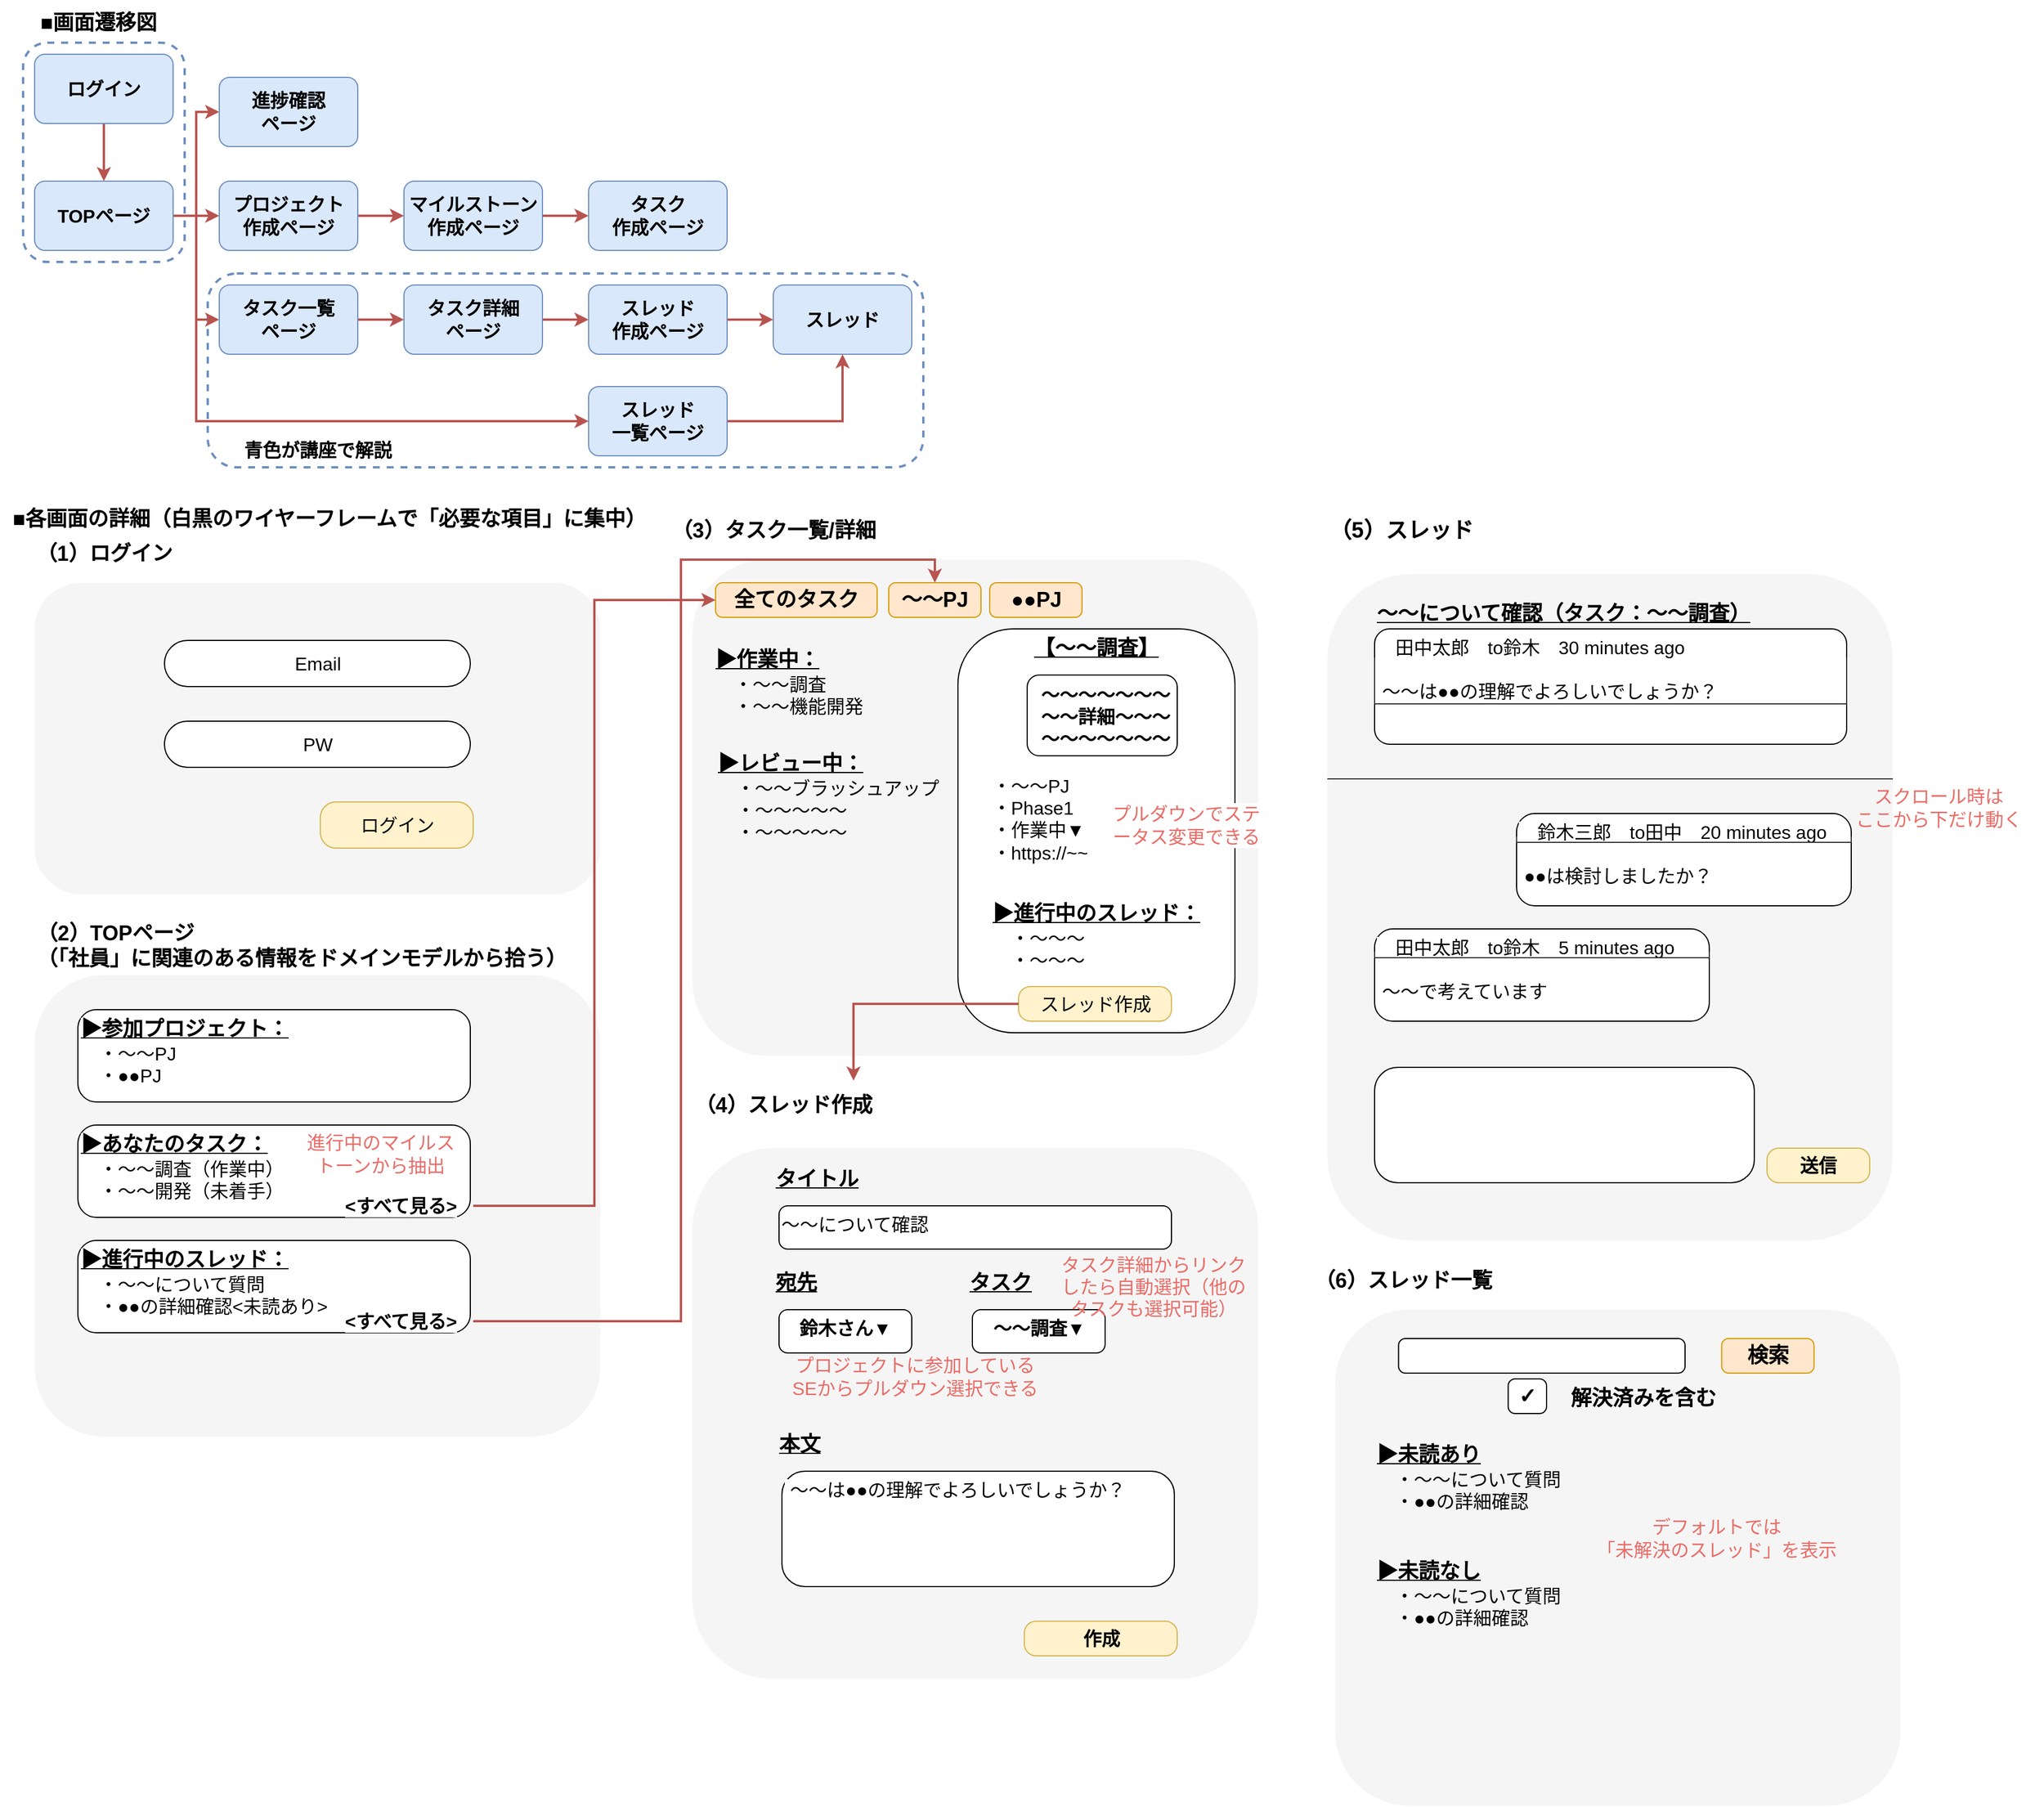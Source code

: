 <mxfile version="24.5.5" type="github">
  <diagram name="機能設計" id="UKTYVIs6H6DA3FBy-PAy">
    <mxGraphModel dx="1481" dy="1948" grid="1" gridSize="10" guides="1" tooltips="1" connect="1" arrows="1" fold="1" page="1" pageScale="1" pageWidth="827" pageHeight="1169" math="0" shadow="0">
      <root>
        <mxCell id="0" />
        <mxCell id="1" parent="0" />
        <mxCell id="V1HrN8ptwt_78iAxf_Dw-27" value="" style="rounded=1;whiteSpace=wrap;html=1;fontFamily=Helvetica;fontSize=11;labelBackgroundColor=default;fillColor=none;dashed=1;strokeWidth=2;strokeColor=#6c8ebf;fontStyle=1" vertex="1" parent="1">
          <mxGeometry x="230" y="162" width="620" height="168" as="geometry" />
        </mxCell>
        <mxCell id="V1HrN8ptwt_78iAxf_Dw-82" value="" style="rounded=1;whiteSpace=wrap;html=1;fontFamily=Helvetica;fontSize=11;fontColor=#333333;labelBackgroundColor=default;fillColor=#f5f5f5;strokeColor=none;" vertex="1" parent="1">
          <mxGeometry x="650" y="920" width="490" height="460" as="geometry" />
        </mxCell>
        <mxCell id="V1HrN8ptwt_78iAxf_Dw-5" style="edgeStyle=orthogonalEdgeStyle;rounded=0;orthogonalLoop=1;jettySize=auto;html=1;entryX=0.5;entryY=0;entryDx=0;entryDy=0;fontColor=#000000;strokeWidth=2;fillColor=#f8cecc;strokeColor=#b85450;fontStyle=1" edge="1" parent="1" source="V1HrN8ptwt_78iAxf_Dw-3" target="V1HrN8ptwt_78iAxf_Dw-4">
          <mxGeometry relative="1" as="geometry" />
        </mxCell>
        <mxCell id="V1HrN8ptwt_78iAxf_Dw-26" value="" style="rounded=1;whiteSpace=wrap;html=1;fontFamily=Helvetica;fontSize=11;labelBackgroundColor=default;fillColor=none;dashed=1;strokeWidth=2;strokeColor=#6c8ebf;fontStyle=1" vertex="1" parent="1">
          <mxGeometry x="70" y="-38" width="140" height="190" as="geometry" />
        </mxCell>
        <mxCell id="V1HrN8ptwt_78iAxf_Dw-29" value="&lt;span style=&quot;font-size: 18px;&quot;&gt;■各画面の詳細（白黒のワイヤーフレームで「必要な項目」に集中）&lt;/span&gt;" style="text;html=1;align=center;verticalAlign=middle;resizable=0;points=[];autosize=1;strokeColor=none;fillColor=none;fontStyle=1;fontSize=18;" vertex="1" parent="1">
          <mxGeometry x="50" y="355" width="570" height="40" as="geometry" />
        </mxCell>
        <mxCell id="V1HrN8ptwt_78iAxf_Dw-3" value="ログイン" style="rounded=1;whiteSpace=wrap;html=1;fillColor=#dae8fc;strokeColor=#6c8ebf;fontSize=16;fontStyle=1" vertex="1" parent="1">
          <mxGeometry x="80" y="-28" width="120" height="60" as="geometry" />
        </mxCell>
        <mxCell id="V1HrN8ptwt_78iAxf_Dw-1" value="&lt;span style=&quot;font-size: 18px;&quot;&gt;■画面遷移図&lt;/span&gt;" style="text;html=1;align=center;verticalAlign=middle;resizable=0;points=[];autosize=1;strokeColor=none;fillColor=none;fontStyle=1;fontSize=18;" vertex="1" parent="1">
          <mxGeometry x="75" y="-75" width="120" height="40" as="geometry" />
        </mxCell>
        <mxCell id="V1HrN8ptwt_78iAxf_Dw-30" value="&lt;span style=&quot;font-size: 18px;&quot;&gt;（1）ログイン&lt;/span&gt;" style="text;html=1;align=center;verticalAlign=middle;resizable=0;points=[];autosize=1;strokeColor=none;fillColor=none;fontStyle=1;fontSize=18;" vertex="1" parent="1">
          <mxGeometry x="70" y="385" width="140" height="40" as="geometry" />
        </mxCell>
        <mxCell id="V1HrN8ptwt_78iAxf_Dw-9" value="" style="edgeStyle=orthogonalEdgeStyle;shape=connector;rounded=0;orthogonalLoop=1;jettySize=auto;html=1;strokeColor=#b85450;strokeWidth=2;align=center;verticalAlign=middle;fontFamily=Helvetica;fontSize=11;fontColor=#000000;labelBackgroundColor=default;endArrow=classic;fillColor=#f8cecc;fontStyle=1" edge="1" parent="1" source="V1HrN8ptwt_78iAxf_Dw-4" target="V1HrN8ptwt_78iAxf_Dw-6">
          <mxGeometry relative="1" as="geometry" />
        </mxCell>
        <mxCell id="V1HrN8ptwt_78iAxf_Dw-31" value="" style="rounded=1;whiteSpace=wrap;html=1;fontFamily=Helvetica;fontSize=11;fontColor=#333333;labelBackgroundColor=default;fillColor=#f5f5f5;strokeColor=none;" vertex="1" parent="1">
          <mxGeometry x="80" y="430" width="490" height="270" as="geometry" />
        </mxCell>
        <mxCell id="V1HrN8ptwt_78iAxf_Dw-19" style="edgeStyle=orthogonalEdgeStyle;shape=connector;rounded=0;orthogonalLoop=1;jettySize=auto;html=1;entryX=0;entryY=0.5;entryDx=0;entryDy=0;strokeColor=#b85450;strokeWidth=2;align=center;verticalAlign=middle;fontFamily=Helvetica;fontSize=11;fontColor=#000000;labelBackgroundColor=default;endArrow=classic;fillColor=#f8cecc;fontStyle=1" edge="1" parent="1" source="V1HrN8ptwt_78iAxf_Dw-4" target="V1HrN8ptwt_78iAxf_Dw-14">
          <mxGeometry relative="1" as="geometry" />
        </mxCell>
        <mxCell id="V1HrN8ptwt_78iAxf_Dw-32" value="Email" style="rounded=1;whiteSpace=wrap;html=1;fontFamily=Helvetica;fontSize=16;labelBackgroundColor=default;arcSize=50;" vertex="1" parent="1">
          <mxGeometry x="192.5" y="480" width="265" height="40" as="geometry" />
        </mxCell>
        <mxCell id="V1HrN8ptwt_78iAxf_Dw-25" style="edgeStyle=orthogonalEdgeStyle;shape=connector;rounded=0;orthogonalLoop=1;jettySize=auto;html=1;entryX=0;entryY=0.5;entryDx=0;entryDy=0;strokeColor=#b85450;strokeWidth=2;align=center;verticalAlign=middle;fontFamily=Helvetica;fontSize=11;fontColor=#000000;labelBackgroundColor=default;endArrow=classic;fillColor=#f8cecc;fontStyle=1" edge="1" parent="1" source="V1HrN8ptwt_78iAxf_Dw-4" target="V1HrN8ptwt_78iAxf_Dw-23">
          <mxGeometry relative="1" as="geometry" />
        </mxCell>
        <mxCell id="V1HrN8ptwt_78iAxf_Dw-33" value="PW" style="rounded=1;whiteSpace=wrap;html=1;fontFamily=Helvetica;fontSize=16;labelBackgroundColor=default;arcSize=50;" vertex="1" parent="1">
          <mxGeometry x="192.5" y="550" width="265" height="40" as="geometry" />
        </mxCell>
        <mxCell id="V1HrN8ptwt_78iAxf_Dw-132" style="edgeStyle=orthogonalEdgeStyle;shape=connector;rounded=0;orthogonalLoop=1;jettySize=auto;html=1;entryX=0;entryY=0.5;entryDx=0;entryDy=0;strokeColor=#b85450;strokeWidth=2;align=center;verticalAlign=middle;fontFamily=Helvetica;fontSize=11;fontColor=#000000;labelBackgroundColor=default;endArrow=classic;fillColor=#f8cecc;" edge="1" parent="1" source="V1HrN8ptwt_78iAxf_Dw-4" target="V1HrN8ptwt_78iAxf_Dw-129">
          <mxGeometry relative="1" as="geometry">
            <Array as="points">
              <mxPoint x="220" y="112" />
              <mxPoint x="220" y="290" />
            </Array>
          </mxGeometry>
        </mxCell>
        <mxCell id="V1HrN8ptwt_78iAxf_Dw-34" value="ログイン" style="rounded=1;whiteSpace=wrap;html=1;fontFamily=Helvetica;fontSize=16;labelBackgroundColor=none;arcSize=34;fillColor=#fff2cc;strokeColor=#d6b656;" vertex="1" parent="1">
          <mxGeometry x="327.5" y="620" width="132.5" height="40" as="geometry" />
        </mxCell>
        <mxCell id="V1HrN8ptwt_78iAxf_Dw-4" value="TOPページ" style="rounded=1;whiteSpace=wrap;html=1;fillColor=#dae8fc;strokeColor=#6c8ebf;fontSize=16;fontStyle=1" vertex="1" parent="1">
          <mxGeometry x="80" y="82" width="120" height="60" as="geometry" />
        </mxCell>
        <mxCell id="V1HrN8ptwt_78iAxf_Dw-10" value="" style="edgeStyle=orthogonalEdgeStyle;shape=connector;rounded=0;orthogonalLoop=1;jettySize=auto;html=1;strokeColor=#b85450;strokeWidth=2;align=center;verticalAlign=middle;fontFamily=Helvetica;fontSize=11;fontColor=#000000;labelBackgroundColor=default;endArrow=classic;fillColor=#f8cecc;fontStyle=1" edge="1" parent="1" source="V1HrN8ptwt_78iAxf_Dw-6" target="V1HrN8ptwt_78iAxf_Dw-7">
          <mxGeometry relative="1" as="geometry" />
        </mxCell>
        <mxCell id="V1HrN8ptwt_78iAxf_Dw-35" value="&lt;span style=&quot;font-size: 18px;&quot;&gt;（2）TOPページ&lt;/span&gt;&lt;div style=&quot;font-size: 18px;&quot;&gt;&lt;span style=&quot;font-size: 18px;&quot;&gt;（「社員」に関連のある情報をドメインモデルから拾う）&lt;/span&gt;&lt;/div&gt;" style="text;html=1;align=left;verticalAlign=middle;resizable=0;points=[];autosize=1;strokeColor=none;fillColor=none;fontStyle=1;fontSize=18;" vertex="1" parent="1">
          <mxGeometry x="80" y="715" width="490" height="60" as="geometry" />
        </mxCell>
        <mxCell id="V1HrN8ptwt_78iAxf_Dw-6" value="プロジェクト&lt;div&gt;作成ページ&lt;/div&gt;" style="rounded=1;whiteSpace=wrap;html=1;fillColor=#dae8fc;strokeColor=#6c8ebf;fontSize=16;fontStyle=1" vertex="1" parent="1">
          <mxGeometry x="240" y="82" width="120" height="60" as="geometry" />
        </mxCell>
        <mxCell id="V1HrN8ptwt_78iAxf_Dw-36" value="&lt;font size=&quot;1&quot;&gt;あああ&lt;/font&gt;" style="rounded=1;whiteSpace=wrap;html=1;fontFamily=Helvetica;fontSize=11;fontColor=#333333;labelBackgroundColor=default;fillColor=#f5f5f5;strokeColor=none;" vertex="1" parent="1">
          <mxGeometry x="80" y="770" width="490" height="400" as="geometry" />
        </mxCell>
        <mxCell id="V1HrN8ptwt_78iAxf_Dw-11" value="" style="edgeStyle=orthogonalEdgeStyle;shape=connector;rounded=0;orthogonalLoop=1;jettySize=auto;html=1;strokeColor=#b85450;strokeWidth=2;align=center;verticalAlign=middle;fontFamily=Helvetica;fontSize=11;fontColor=#000000;labelBackgroundColor=default;endArrow=classic;fillColor=#f8cecc;fontStyle=1" edge="1" parent="1" source="V1HrN8ptwt_78iAxf_Dw-7" target="V1HrN8ptwt_78iAxf_Dw-8">
          <mxGeometry relative="1" as="geometry" />
        </mxCell>
        <mxCell id="V1HrN8ptwt_78iAxf_Dw-37" value="&lt;u&gt;&lt;b&gt;&lt;font style=&quot;font-size: 18px;&quot;&gt;▶参加プロジェクト：&lt;/font&gt;&lt;/b&gt;&lt;/u&gt;&lt;div style=&quot;&quot;&gt;&lt;font style=&quot;font-size: 16px;&quot;&gt;&lt;span style=&quot;font-weight: bold;&quot;&gt;　&lt;/span&gt;・～～PJ&lt;/font&gt;&lt;/div&gt;&lt;div style=&quot;&quot;&gt;&lt;font style=&quot;font-size: 16px;&quot;&gt;　・●●PJ&lt;/font&gt;&lt;/div&gt;" style="rounded=1;whiteSpace=wrap;html=1;fontFamily=Helvetica;fontSize=16;labelBackgroundColor=default;arcSize=20;verticalAlign=top;align=left;" vertex="1" parent="1">
          <mxGeometry x="117.5" y="800" width="340" height="80" as="geometry" />
        </mxCell>
        <mxCell id="V1HrN8ptwt_78iAxf_Dw-7" value="マイルストーン&lt;div&gt;作成ページ&lt;/div&gt;" style="rounded=1;whiteSpace=wrap;html=1;fillColor=#dae8fc;strokeColor=#6c8ebf;fontSize=16;fontStyle=1" vertex="1" parent="1">
          <mxGeometry x="400" y="82" width="120" height="60" as="geometry" />
        </mxCell>
        <mxCell id="V1HrN8ptwt_78iAxf_Dw-40" value="&lt;u&gt;&lt;b&gt;&lt;font style=&quot;font-size: 18px;&quot;&gt;▶あなたのタスク：&lt;/font&gt;&lt;/b&gt;&lt;/u&gt;&lt;div style=&quot;&quot;&gt;&lt;font style=&quot;font-size: 16px;&quot;&gt;&lt;span style=&quot;font-weight: bold;&quot;&gt;　&lt;/span&gt;・～～調査（作業中）&lt;/font&gt;&lt;/div&gt;&lt;div style=&quot;&quot;&gt;&lt;font style=&quot;font-size: 16px;&quot;&gt;　・～～開発（未着手）&lt;/font&gt;&lt;/div&gt;" style="rounded=1;whiteSpace=wrap;html=1;fontFamily=Helvetica;fontSize=16;labelBackgroundColor=default;arcSize=20;verticalAlign=top;align=left;" vertex="1" parent="1">
          <mxGeometry x="117.5" y="900" width="340" height="80" as="geometry" />
        </mxCell>
        <mxCell id="V1HrN8ptwt_78iAxf_Dw-8" value="タスク&lt;div&gt;作成ページ&lt;/div&gt;" style="rounded=1;whiteSpace=wrap;html=1;fillColor=#dae8fc;strokeColor=#6c8ebf;fontSize=16;fontStyle=1" vertex="1" parent="1">
          <mxGeometry x="560" y="82" width="120" height="60" as="geometry" />
        </mxCell>
        <mxCell id="V1HrN8ptwt_78iAxf_Dw-41" value="&lt;font style=&quot;font-size: 16px;&quot;&gt;進行中のマイルストーンから抽出&lt;/font&gt;" style="text;html=1;align=center;verticalAlign=middle;whiteSpace=wrap;rounded=0;fontFamily=Helvetica;fontSize=11;fontColor=#EA6B66;labelBackgroundColor=default;" vertex="1" parent="1">
          <mxGeometry x="310" y="910" width="140" height="30" as="geometry" />
        </mxCell>
        <mxCell id="V1HrN8ptwt_78iAxf_Dw-20" value="" style="edgeStyle=orthogonalEdgeStyle;shape=connector;rounded=0;orthogonalLoop=1;jettySize=auto;html=1;strokeColor=#b85450;strokeWidth=2;align=center;verticalAlign=middle;fontFamily=Helvetica;fontSize=11;fontColor=#000000;labelBackgroundColor=default;endArrow=classic;fillColor=#f8cecc;fontStyle=1" edge="1" parent="1" source="V1HrN8ptwt_78iAxf_Dw-14" target="V1HrN8ptwt_78iAxf_Dw-16">
          <mxGeometry relative="1" as="geometry" />
        </mxCell>
        <mxCell id="V1HrN8ptwt_78iAxf_Dw-42" value="&amp;lt;すべて見る&amp;gt;" style="text;html=1;align=center;verticalAlign=middle;whiteSpace=wrap;rounded=0;fontFamily=Helvetica;fontSize=16;fontColor=#000000;labelBackgroundColor=default;fontStyle=1" vertex="1" parent="1">
          <mxGeometry x="335" y="955" width="125" height="30" as="geometry" />
        </mxCell>
        <mxCell id="V1HrN8ptwt_78iAxf_Dw-14" value="タスク一覧&lt;div&gt;ページ&lt;/div&gt;" style="rounded=1;whiteSpace=wrap;html=1;fillColor=#dae8fc;strokeColor=#6c8ebf;fontSize=16;fontStyle=1" vertex="1" parent="1">
          <mxGeometry x="240" y="172" width="120" height="60" as="geometry" />
        </mxCell>
        <mxCell id="V1HrN8ptwt_78iAxf_Dw-46" value="&lt;u&gt;&lt;b&gt;&lt;font style=&quot;font-size: 18px;&quot;&gt;▶進行中のスレッド：&lt;/font&gt;&lt;/b&gt;&lt;/u&gt;&lt;div style=&quot;&quot;&gt;&lt;font style=&quot;font-size: 16px;&quot;&gt;&lt;span style=&quot;font-weight: bold;&quot;&gt;　&lt;/span&gt;・～～について質問&lt;/font&gt;&lt;/div&gt;&lt;div style=&quot;&quot;&gt;&lt;font style=&quot;font-size: 16px;&quot;&gt;　・●●の詳細確認&amp;lt;未読あり&amp;gt;&lt;/font&gt;&lt;/div&gt;" style="rounded=1;whiteSpace=wrap;html=1;fontFamily=Helvetica;fontSize=16;labelBackgroundColor=default;arcSize=20;verticalAlign=top;align=left;" vertex="1" parent="1">
          <mxGeometry x="117.5" y="1000" width="340" height="80" as="geometry" />
        </mxCell>
        <mxCell id="V1HrN8ptwt_78iAxf_Dw-21" value="" style="edgeStyle=orthogonalEdgeStyle;shape=connector;rounded=0;orthogonalLoop=1;jettySize=auto;html=1;strokeColor=#b85450;strokeWidth=2;align=center;verticalAlign=middle;fontFamily=Helvetica;fontSize=11;fontColor=#000000;labelBackgroundColor=default;endArrow=classic;fillColor=#f8cecc;fontStyle=1" edge="1" parent="1" source="V1HrN8ptwt_78iAxf_Dw-16" target="V1HrN8ptwt_78iAxf_Dw-17">
          <mxGeometry relative="1" as="geometry" />
        </mxCell>
        <mxCell id="V1HrN8ptwt_78iAxf_Dw-48" value="&amp;lt;すべて見る&amp;gt;" style="text;html=1;align=center;verticalAlign=middle;whiteSpace=wrap;rounded=0;fontFamily=Helvetica;fontSize=16;fontColor=#000000;labelBackgroundColor=default;fontStyle=1" vertex="1" parent="1">
          <mxGeometry x="335" y="1055" width="125" height="30" as="geometry" />
        </mxCell>
        <mxCell id="V1HrN8ptwt_78iAxf_Dw-16" value="タスク詳細&lt;div&gt;ページ&lt;/div&gt;" style="rounded=1;whiteSpace=wrap;html=1;fillColor=#dae8fc;strokeColor=#6c8ebf;fontSize=16;fontStyle=1" vertex="1" parent="1">
          <mxGeometry x="400" y="172" width="120" height="60" as="geometry" />
        </mxCell>
        <mxCell id="V1HrN8ptwt_78iAxf_Dw-49" value="&lt;span style=&quot;font-size: 18px;&quot;&gt;（3）タスク一覧/詳細&lt;/span&gt;" style="text;html=1;align=left;verticalAlign=middle;resizable=0;points=[];autosize=1;strokeColor=none;fillColor=none;fontStyle=1;fontSize=18;" vertex="1" parent="1">
          <mxGeometry x="630" y="365" width="200" height="40" as="geometry" />
        </mxCell>
        <mxCell id="V1HrN8ptwt_78iAxf_Dw-22" value="" style="edgeStyle=orthogonalEdgeStyle;shape=connector;rounded=0;orthogonalLoop=1;jettySize=auto;html=1;strokeColor=#b85450;strokeWidth=2;align=center;verticalAlign=middle;fontFamily=Helvetica;fontSize=11;fontColor=#000000;labelBackgroundColor=default;endArrow=classic;fillColor=#f8cecc;fontStyle=1" edge="1" parent="1" source="V1HrN8ptwt_78iAxf_Dw-17" target="V1HrN8ptwt_78iAxf_Dw-18">
          <mxGeometry relative="1" as="geometry" />
        </mxCell>
        <mxCell id="V1HrN8ptwt_78iAxf_Dw-50" value="" style="rounded=1;whiteSpace=wrap;html=1;fontFamily=Helvetica;fontSize=11;fontColor=#333333;labelBackgroundColor=default;fillColor=#f5f5f5;strokeColor=none;" vertex="1" parent="1">
          <mxGeometry x="650" y="410" width="490" height="430" as="geometry" />
        </mxCell>
        <mxCell id="V1HrN8ptwt_78iAxf_Dw-17" value="スレッド&lt;div&gt;作成ページ&lt;/div&gt;" style="rounded=1;whiteSpace=wrap;html=1;fillColor=#dae8fc;strokeColor=#6c8ebf;fontSize=16;fontStyle=1" vertex="1" parent="1">
          <mxGeometry x="560" y="172" width="120" height="60" as="geometry" />
        </mxCell>
        <mxCell id="V1HrN8ptwt_78iAxf_Dw-51" value="&lt;span style=&quot;font-size: 18px;&quot;&gt;&lt;b&gt;&lt;span&gt;全てのタスク&lt;/span&gt;&lt;/b&gt;&lt;/span&gt;" style="rounded=1;whiteSpace=wrap;html=1;fontFamily=Helvetica;fontSize=16;labelBackgroundColor=none;arcSize=20;strokeColor=#d79b00;verticalAlign=middle;align=center;fillColor=#ffe6cc;fontStyle=0" vertex="1" parent="1">
          <mxGeometry x="670" y="430" width="140" height="30" as="geometry" />
        </mxCell>
        <mxCell id="V1HrN8ptwt_78iAxf_Dw-18" value="スレッド" style="rounded=1;whiteSpace=wrap;html=1;fillColor=#dae8fc;strokeColor=#6c8ebf;fontSize=16;fontStyle=1" vertex="1" parent="1">
          <mxGeometry x="720" y="172" width="120" height="60" as="geometry" />
        </mxCell>
        <mxCell id="V1HrN8ptwt_78iAxf_Dw-52" value="&lt;u&gt;&lt;b&gt;&lt;font style=&quot;font-size: 18px;&quot;&gt;▶作業中：&lt;/font&gt;&lt;/b&gt;&lt;/u&gt;&lt;div style=&quot;&quot;&gt;&lt;font style=&quot;font-size: 16px;&quot;&gt;&lt;span style=&quot;font-weight: bold;&quot;&gt;　&lt;/span&gt;・～～調査&lt;/font&gt;&lt;/div&gt;&lt;div style=&quot;&quot;&gt;&lt;font style=&quot;font-size: 16px;&quot;&gt;　・～～機能開発&lt;/font&gt;&lt;/div&gt;" style="rounded=1;whiteSpace=wrap;html=1;fontFamily=Helvetica;fontSize=16;fontColor=#000000;labelBackgroundColor=none;arcSize=20;strokeColor=none;verticalAlign=top;align=left;fillColor=none;" vertex="1" parent="1">
          <mxGeometry x="667.5" y="480" width="172.5" height="80" as="geometry" />
        </mxCell>
        <mxCell id="V1HrN8ptwt_78iAxf_Dw-23" value="進捗確認&lt;div&gt;ページ&lt;/div&gt;" style="rounded=1;whiteSpace=wrap;html=1;fillColor=#dae8fc;strokeColor=#6c8ebf;fontSize=16;fontStyle=1" vertex="1" parent="1">
          <mxGeometry x="240" y="-8" width="120" height="60" as="geometry" />
        </mxCell>
        <mxCell id="V1HrN8ptwt_78iAxf_Dw-57" value="&lt;span style=&quot;font-size: 18px;&quot;&gt;&lt;b&gt;～～PJ&lt;/b&gt;&lt;/span&gt;" style="rounded=1;whiteSpace=wrap;html=1;fontFamily=Helvetica;fontSize=16;labelBackgroundColor=none;arcSize=20;strokeColor=#d79b00;verticalAlign=middle;align=center;fillColor=#ffe6cc;fontStyle=0" vertex="1" parent="1">
          <mxGeometry x="820" y="430" width="80" height="30" as="geometry" />
        </mxCell>
        <mxCell id="V1HrN8ptwt_78iAxf_Dw-28" value="&lt;span style=&quot;font-size: 16px;&quot;&gt;青色が講座で解説&lt;/span&gt;" style="text;html=1;align=center;verticalAlign=middle;resizable=0;points=[];autosize=1;strokeColor=none;fillColor=none;fontStyle=1" vertex="1" parent="1">
          <mxGeometry x="250" y="300" width="150" height="30" as="geometry" />
        </mxCell>
        <mxCell id="V1HrN8ptwt_78iAxf_Dw-58" value="&lt;span style=&quot;font-size: 18px;&quot;&gt;&lt;b&gt;●●PJ&lt;/b&gt;&lt;/span&gt;" style="rounded=1;whiteSpace=wrap;html=1;fontFamily=Helvetica;fontSize=16;labelBackgroundColor=none;arcSize=20;strokeColor=#d79b00;verticalAlign=middle;align=center;fillColor=#ffe6cc;fontStyle=0" vertex="1" parent="1">
          <mxGeometry x="907.5" y="430" width="80" height="30" as="geometry" />
        </mxCell>
        <mxCell id="V1HrN8ptwt_78iAxf_Dw-59" value="&lt;u&gt;&lt;b&gt;&lt;font style=&quot;font-size: 18px;&quot;&gt;▶レビュー中：&lt;/font&gt;&lt;/b&gt;&lt;/u&gt;&lt;div style=&quot;&quot;&gt;&lt;font style=&quot;font-size: 16px;&quot;&gt;&lt;span style=&quot;font-weight: bold;&quot;&gt;　&lt;/span&gt;・～～ブラッシュアップ&lt;/font&gt;&lt;/div&gt;&lt;div style=&quot;&quot;&gt;&lt;font style=&quot;font-size: 16px;&quot;&gt;　・～～～～～&lt;/font&gt;&lt;/div&gt;&lt;div style=&quot;&quot;&gt;　・～～～～～&lt;/div&gt;" style="rounded=1;whiteSpace=wrap;html=1;fontFamily=Helvetica;fontSize=16;fontColor=#000000;labelBackgroundColor=none;arcSize=20;strokeColor=none;verticalAlign=top;align=left;fillColor=none;" vertex="1" parent="1">
          <mxGeometry x="670" y="570" width="210" height="80" as="geometry" />
        </mxCell>
        <mxCell id="V1HrN8ptwt_78iAxf_Dw-60" value="&lt;div style=&quot;&quot;&gt;&lt;b style=&quot;font-size: 18px;&quot;&gt;&lt;u&gt;【～～調査】&lt;/u&gt;&lt;/b&gt;&lt;/div&gt;&lt;div style=&quot;&quot;&gt;&lt;br&gt;&lt;/div&gt;&lt;div style=&quot;&quot;&gt;&lt;font style=&quot;font-size: 16px;&quot;&gt;&lt;span style=&quot;font-weight: bold;&quot;&gt;　～～～～～～～&lt;/span&gt;&lt;/font&gt;&lt;/div&gt;&lt;div style=&quot;&quot;&gt;&lt;b&gt;　～～詳細～～～&lt;/b&gt;&lt;/div&gt;&lt;div style=&quot;&quot;&gt;&lt;b&gt;　～～～～～～～&lt;/b&gt;&lt;/div&gt;" style="rounded=1;whiteSpace=wrap;html=1;fontFamily=Helvetica;fontSize=16;labelBackgroundColor=default;arcSize=20;verticalAlign=top;align=center;" vertex="1" parent="1">
          <mxGeometry x="880" y="470" width="240" height="350" as="geometry" />
        </mxCell>
        <mxCell id="V1HrN8ptwt_78iAxf_Dw-61" value="" style="rounded=1;whiteSpace=wrap;html=1;fontFamily=Helvetica;fontSize=11;fontColor=#000000;labelBackgroundColor=default;fillColor=none;" vertex="1" parent="1">
          <mxGeometry x="940" y="510" width="130" height="70" as="geometry" />
        </mxCell>
        <mxCell id="V1HrN8ptwt_78iAxf_Dw-63" value="&lt;div style=&quot;&quot;&gt;&lt;font style=&quot;font-size: 16px;&quot;&gt;・～～PJ&lt;/font&gt;&lt;/div&gt;&lt;div style=&quot;&quot;&gt;・Phase1&lt;/div&gt;&lt;div style=&quot;&quot;&gt;・作業中▼&lt;/div&gt;&lt;div style=&quot;&quot;&gt;・https://~~&lt;/div&gt;" style="rounded=1;whiteSpace=wrap;html=1;fontFamily=Helvetica;fontSize=16;fontColor=#000000;labelBackgroundColor=none;arcSize=20;strokeColor=none;verticalAlign=top;align=left;fillColor=none;" vertex="1" parent="1">
          <mxGeometry x="907.5" y="590" width="172.5" height="80" as="geometry" />
        </mxCell>
        <mxCell id="V1HrN8ptwt_78iAxf_Dw-64" value="&lt;u&gt;&lt;b&gt;&lt;font style=&quot;font-size: 18px;&quot;&gt;▶進行中のスレッド&lt;/font&gt;&lt;/b&gt;&lt;/u&gt;&lt;u style=&quot;background-color: initial;&quot;&gt;&lt;b&gt;&lt;font style=&quot;font-size: 18px;&quot;&gt;：&lt;/font&gt;&lt;/b&gt;&lt;/u&gt;&lt;div&gt;&lt;div style=&quot;&quot;&gt;&lt;font style=&quot;font-size: 16px;&quot;&gt;&lt;span style=&quot;font-weight: bold;&quot;&gt;　&lt;/span&gt;・～～～&lt;/font&gt;&lt;/div&gt;&lt;div style=&quot;&quot;&gt;&lt;font style=&quot;font-size: 16px;&quot;&gt;　・～～～&lt;/font&gt;&lt;/div&gt;&lt;/div&gt;" style="rounded=1;whiteSpace=wrap;html=1;fontFamily=Helvetica;fontSize=16;fontColor=#000000;labelBackgroundColor=none;arcSize=20;strokeColor=none;verticalAlign=top;align=left;fillColor=none;" vertex="1" parent="1">
          <mxGeometry x="907.5" y="700" width="182.5" height="80" as="geometry" />
        </mxCell>
        <mxCell id="V1HrN8ptwt_78iAxf_Dw-66" style="edgeStyle=orthogonalEdgeStyle;shape=connector;rounded=0;orthogonalLoop=1;jettySize=auto;html=1;entryX=0;entryY=0.5;entryDx=0;entryDy=0;strokeColor=#b85450;strokeWidth=2;align=center;verticalAlign=middle;fontFamily=Helvetica;fontSize=11;fontColor=#000000;labelBackgroundColor=default;endArrow=classic;fillColor=#f8cecc;" edge="1" parent="1" source="V1HrN8ptwt_78iAxf_Dw-42" target="V1HrN8ptwt_78iAxf_Dw-51">
          <mxGeometry relative="1" as="geometry" />
        </mxCell>
        <mxCell id="V1HrN8ptwt_78iAxf_Dw-67" style="edgeStyle=orthogonalEdgeStyle;shape=connector;rounded=0;orthogonalLoop=1;jettySize=auto;html=1;entryX=0.5;entryY=0;entryDx=0;entryDy=0;strokeColor=#b85450;strokeWidth=2;align=center;verticalAlign=middle;fontFamily=Helvetica;fontSize=11;fontColor=#000000;labelBackgroundColor=default;endArrow=classic;fillColor=#f8cecc;" edge="1" parent="1" source="V1HrN8ptwt_78iAxf_Dw-48" target="V1HrN8ptwt_78iAxf_Dw-57">
          <mxGeometry relative="1" as="geometry" />
        </mxCell>
        <mxCell id="V1HrN8ptwt_78iAxf_Dw-75" value="&lt;span style=&quot;font-size: 18px;&quot;&gt;（4）スレッド作成&lt;br style=&quot;font-size: 18px;&quot;&gt;&lt;/span&gt;" style="text;html=1;align=left;verticalAlign=middle;resizable=0;points=[];autosize=1;strokeColor=none;fillColor=none;fontStyle=1;fontSize=18;" vertex="1" parent="1">
          <mxGeometry x="650" y="862.5" width="180" height="40" as="geometry" />
        </mxCell>
        <mxCell id="V1HrN8ptwt_78iAxf_Dw-76" value="～～について確認" style="rounded=1;whiteSpace=wrap;html=1;fontFamily=Helvetica;fontSize=16;labelBackgroundColor=default;arcSize=20;verticalAlign=top;align=left;" vertex="1" parent="1">
          <mxGeometry x="725" y="970" width="340" height="37.5" as="geometry" />
        </mxCell>
        <mxCell id="V1HrN8ptwt_78iAxf_Dw-83" value="&lt;span style=&quot;font-size: 18px;&quot;&gt;&lt;b&gt;&lt;u&gt;タイトル&lt;/u&gt;&lt;/b&gt;&lt;/span&gt;" style="rounded=1;whiteSpace=wrap;html=1;fontFamily=Helvetica;fontSize=16;fontColor=#000000;labelBackgroundColor=none;arcSize=20;strokeColor=none;verticalAlign=top;align=left;fillColor=none;" vertex="1" parent="1">
          <mxGeometry x="720" y="930" width="100" height="40" as="geometry" />
        </mxCell>
        <mxCell id="V1HrN8ptwt_78iAxf_Dw-84" value="&amp;nbsp;～～は●●の理解でよろしいでしょうか？" style="rounded=1;whiteSpace=wrap;html=1;fontFamily=Helvetica;fontSize=16;labelBackgroundColor=default;arcSize=20;verticalAlign=top;align=left;" vertex="1" parent="1">
          <mxGeometry x="727.5" y="1200" width="340" height="100" as="geometry" />
        </mxCell>
        <mxCell id="V1HrN8ptwt_78iAxf_Dw-85" value="&lt;span style=&quot;font-size: 18px;&quot;&gt;&lt;b&gt;&lt;u&gt;本文&lt;/u&gt;&lt;/b&gt;&lt;/span&gt;" style="rounded=1;whiteSpace=wrap;html=1;fontFamily=Helvetica;fontSize=16;fontColor=#000000;labelBackgroundColor=none;arcSize=20;strokeColor=none;verticalAlign=top;align=left;fillColor=none;" vertex="1" parent="1">
          <mxGeometry x="722.5" y="1160" width="100" height="40" as="geometry" />
        </mxCell>
        <mxCell id="V1HrN8ptwt_78iAxf_Dw-87" value="鈴木さん▼" style="rounded=1;whiteSpace=wrap;html=1;fontFamily=Helvetica;fontSize=16;labelBackgroundColor=default;arcSize=20;verticalAlign=top;align=center;fontStyle=1" vertex="1" parent="1">
          <mxGeometry x="725" y="1060" width="115" height="37.5" as="geometry" />
        </mxCell>
        <mxCell id="V1HrN8ptwt_78iAxf_Dw-88" value="&lt;span style=&quot;font-size: 18px;&quot;&gt;&lt;b&gt;&lt;u&gt;宛先&lt;/u&gt;&lt;/b&gt;&lt;/span&gt;" style="rounded=1;whiteSpace=wrap;html=1;fontFamily=Helvetica;fontSize=16;fontColor=#000000;labelBackgroundColor=none;arcSize=20;strokeColor=none;verticalAlign=top;align=left;fillColor=none;" vertex="1" parent="1">
          <mxGeometry x="720" y="1020" width="80" height="40" as="geometry" />
        </mxCell>
        <mxCell id="V1HrN8ptwt_78iAxf_Dw-89" value="～～調査▼" style="rounded=1;whiteSpace=wrap;html=1;fontFamily=Helvetica;fontSize=16;labelBackgroundColor=default;arcSize=20;verticalAlign=top;align=center;fontStyle=1" vertex="1" parent="1">
          <mxGeometry x="892.5" y="1060" width="115" height="37.5" as="geometry" />
        </mxCell>
        <mxCell id="V1HrN8ptwt_78iAxf_Dw-90" value="&lt;span style=&quot;font-size: 18px;&quot;&gt;&lt;b&gt;&lt;u&gt;タスク&lt;/u&gt;&lt;/b&gt;&lt;/span&gt;" style="rounded=1;whiteSpace=wrap;html=1;fontFamily=Helvetica;fontSize=16;fontColor=#000000;labelBackgroundColor=none;arcSize=20;strokeColor=none;verticalAlign=top;align=left;fillColor=none;" vertex="1" parent="1">
          <mxGeometry x="887.5" y="1020" width="80" height="40" as="geometry" />
        </mxCell>
        <mxCell id="V1HrN8ptwt_78iAxf_Dw-91" value="&lt;font style=&quot;font-size: 16px;&quot;&gt;タスク詳細からリンクしたら自動選択（他のタスクも選択可能）&lt;/font&gt;" style="text;html=1;align=center;verticalAlign=middle;whiteSpace=wrap;rounded=0;fontFamily=Helvetica;fontSize=11;fontColor=#EA6B66;labelBackgroundColor=none;" vertex="1" parent="1">
          <mxGeometry x="967.5" y="1025" width="162.5" height="30" as="geometry" />
        </mxCell>
        <mxCell id="V1HrN8ptwt_78iAxf_Dw-92" value="&lt;font style=&quot;font-size: 16px;&quot;&gt;プロジェクトに参加しているSEからプルダウン選択できる&lt;/font&gt;" style="text;html=1;align=center;verticalAlign=middle;whiteSpace=wrap;rounded=0;fontFamily=Helvetica;fontSize=11;fontColor=#EA6B66;labelBackgroundColor=none;" vertex="1" parent="1">
          <mxGeometry x="727.5" y="1097.5" width="230" height="40" as="geometry" />
        </mxCell>
        <mxCell id="V1HrN8ptwt_78iAxf_Dw-93" value="スレッド作成" style="rounded=1;whiteSpace=wrap;html=1;fontFamily=Helvetica;fontSize=16;labelBackgroundColor=none;arcSize=34;fillColor=#fff2cc;strokeColor=#d6b656;" vertex="1" parent="1">
          <mxGeometry x="932.5" y="780" width="132.5" height="30" as="geometry" />
        </mxCell>
        <mxCell id="V1HrN8ptwt_78iAxf_Dw-94" value="作成" style="rounded=1;whiteSpace=wrap;html=1;fontFamily=Helvetica;fontSize=16;labelBackgroundColor=none;arcSize=34;fillColor=#fff2cc;strokeColor=#d6b656;fontStyle=1" vertex="1" parent="1">
          <mxGeometry x="937.5" y="1330" width="132.5" height="30" as="geometry" />
        </mxCell>
        <mxCell id="V1HrN8ptwt_78iAxf_Dw-95" value="" style="rounded=1;whiteSpace=wrap;html=1;fontFamily=Helvetica;fontSize=11;fontColor=#333333;labelBackgroundColor=default;fillColor=#f5f5f5;strokeColor=none;" vertex="1" parent="1">
          <mxGeometry x="1200" y="422.5" width="490" height="577.5" as="geometry" />
        </mxCell>
        <mxCell id="V1HrN8ptwt_78iAxf_Dw-96" value="&lt;span style=&quot;font-size: 19px;&quot;&gt;（5）スレッド&lt;br style=&quot;font-size: 19px;&quot;&gt;&lt;/span&gt;" style="text;html=1;align=left;verticalAlign=middle;resizable=0;points=[];autosize=1;strokeColor=none;fillColor=none;fontStyle=1;fontSize=19;" vertex="1" parent="1">
          <mxGeometry x="1200" y="365" width="150" height="40" as="geometry" />
        </mxCell>
        <mxCell id="V1HrN8ptwt_78iAxf_Dw-97" value="　田中太郎　to鈴木　30 minutes ago&lt;div&gt;&lt;br&gt;&lt;/div&gt;&lt;div&gt;&amp;nbsp;～～は●●の理解でよろしいでしょうか？&lt;br&gt;&lt;/div&gt;" style="rounded=1;whiteSpace=wrap;html=1;fontFamily=Helvetica;fontSize=16;labelBackgroundColor=default;arcSize=13;verticalAlign=top;align=left;" vertex="1" parent="1">
          <mxGeometry x="1241" y="470" width="409" height="100" as="geometry" />
        </mxCell>
        <mxCell id="V1HrN8ptwt_78iAxf_Dw-98" value="&lt;span style=&quot;font-size: 18px;&quot;&gt;&lt;b&gt;&lt;u&gt;～～について確認（タスク：～～調査）&lt;/u&gt;&lt;/b&gt;&lt;/span&gt;" style="rounded=1;whiteSpace=wrap;html=1;fontFamily=Helvetica;fontSize=16;fontColor=#000000;labelBackgroundColor=none;arcSize=20;strokeColor=none;verticalAlign=top;align=left;fillColor=none;" vertex="1" parent="1">
          <mxGeometry x="1241" y="440" width="360" height="40" as="geometry" />
        </mxCell>
        <mxCell id="V1HrN8ptwt_78iAxf_Dw-107" value="送信" style="rounded=1;whiteSpace=wrap;html=1;fontFamily=Helvetica;fontSize=16;labelBackgroundColor=none;arcSize=34;fillColor=#fff2cc;strokeColor=#d6b656;fontStyle=1" vertex="1" parent="1">
          <mxGeometry x="1581" y="920" width="89" height="30" as="geometry" />
        </mxCell>
        <mxCell id="V1HrN8ptwt_78iAxf_Dw-108" style="edgeStyle=orthogonalEdgeStyle;shape=connector;rounded=0;orthogonalLoop=1;jettySize=auto;html=1;entryX=0.775;entryY=-0.026;entryDx=0;entryDy=0;entryPerimeter=0;strokeColor=#b85450;strokeWidth=2;align=center;verticalAlign=middle;fontFamily=Helvetica;fontSize=11;fontColor=#000000;labelBackgroundColor=default;endArrow=classic;fillColor=#f8cecc;" edge="1" parent="1" source="V1HrN8ptwt_78iAxf_Dw-93" target="V1HrN8ptwt_78iAxf_Dw-75">
          <mxGeometry relative="1" as="geometry" />
        </mxCell>
        <mxCell id="V1HrN8ptwt_78iAxf_Dw-121" style="edgeStyle=orthogonalEdgeStyle;shape=connector;rounded=0;orthogonalLoop=1;jettySize=auto;html=1;exitX=0;exitY=0.25;exitDx=0;exitDy=0;entryX=1;entryY=0.25;entryDx=0;entryDy=0;strokeColor=#333333;strokeWidth=1;align=center;verticalAlign=middle;fontFamily=Helvetica;fontSize=11;fontColor=#000000;labelBackgroundColor=default;endArrow=none;fillColor=#f8cecc;endFill=0;" edge="1" parent="1" source="V1HrN8ptwt_78iAxf_Dw-97" target="V1HrN8ptwt_78iAxf_Dw-97">
          <mxGeometry relative="1" as="geometry">
            <Array as="points">
              <mxPoint x="1410" y="535" />
              <mxPoint x="1410" y="535" />
            </Array>
          </mxGeometry>
        </mxCell>
        <mxCell id="V1HrN8ptwt_78iAxf_Dw-123" value="　鈴木三郎　to田中　20 minutes ago&lt;div&gt;&lt;br&gt;&lt;/div&gt;&lt;div&gt;&amp;nbsp;●●は検討しましたか？&lt;br&gt;&lt;/div&gt;" style="rounded=1;whiteSpace=wrap;html=1;fontFamily=Helvetica;fontSize=16;labelBackgroundColor=default;arcSize=20;verticalAlign=top;align=left;" vertex="1" parent="1">
          <mxGeometry x="1364" y="630" width="290" height="80" as="geometry" />
        </mxCell>
        <mxCell id="V1HrN8ptwt_78iAxf_Dw-124" style="edgeStyle=orthogonalEdgeStyle;shape=connector;rounded=0;orthogonalLoop=1;jettySize=auto;html=1;exitX=0;exitY=0.25;exitDx=0;exitDy=0;entryX=1;entryY=0.25;entryDx=0;entryDy=0;strokeColor=#333333;strokeWidth=1;align=center;verticalAlign=middle;fontFamily=Helvetica;fontSize=11;fontColor=#000000;labelBackgroundColor=default;endArrow=none;fillColor=#f8cecc;endFill=0;" edge="1" parent="1" source="V1HrN8ptwt_78iAxf_Dw-123" target="V1HrN8ptwt_78iAxf_Dw-123">
          <mxGeometry relative="1" as="geometry">
            <Array as="points">
              <mxPoint x="1533" y="655" />
              <mxPoint x="1533" y="655" />
            </Array>
          </mxGeometry>
        </mxCell>
        <mxCell id="V1HrN8ptwt_78iAxf_Dw-125" value="　田中太郎　to鈴木　5 minutes ago&lt;div&gt;&lt;br&gt;&lt;/div&gt;&lt;div&gt;&amp;nbsp;～～で考えています&lt;br&gt;&lt;/div&gt;" style="rounded=1;whiteSpace=wrap;html=1;fontFamily=Helvetica;fontSize=16;labelBackgroundColor=default;arcSize=20;verticalAlign=top;align=left;" vertex="1" parent="1">
          <mxGeometry x="1241" y="730" width="290" height="80" as="geometry" />
        </mxCell>
        <mxCell id="V1HrN8ptwt_78iAxf_Dw-126" style="edgeStyle=orthogonalEdgeStyle;shape=connector;rounded=0;orthogonalLoop=1;jettySize=auto;html=1;exitX=0;exitY=0.25;exitDx=0;exitDy=0;entryX=1;entryY=0.25;entryDx=0;entryDy=0;strokeColor=#333333;strokeWidth=1;align=center;verticalAlign=middle;fontFamily=Helvetica;fontSize=11;fontColor=#000000;labelBackgroundColor=default;endArrow=none;fillColor=#f8cecc;endFill=0;" edge="1" parent="1" source="V1HrN8ptwt_78iAxf_Dw-125" target="V1HrN8ptwt_78iAxf_Dw-125">
          <mxGeometry relative="1" as="geometry">
            <Array as="points">
              <mxPoint x="1410" y="755" />
              <mxPoint x="1410" y="755" />
            </Array>
          </mxGeometry>
        </mxCell>
        <mxCell id="V1HrN8ptwt_78iAxf_Dw-127" value="" style="rounded=1;whiteSpace=wrap;html=1;fontFamily=Helvetica;fontSize=16;labelBackgroundColor=default;arcSize=20;verticalAlign=top;align=left;" vertex="1" parent="1">
          <mxGeometry x="1241" y="850" width="329" height="100" as="geometry" />
        </mxCell>
        <mxCell id="V1HrN8ptwt_78iAxf_Dw-133" style="edgeStyle=orthogonalEdgeStyle;shape=connector;rounded=0;orthogonalLoop=1;jettySize=auto;html=1;entryX=0.5;entryY=1;entryDx=0;entryDy=0;strokeColor=#b85450;strokeWidth=2;align=center;verticalAlign=middle;fontFamily=Helvetica;fontSize=11;fontColor=#000000;labelBackgroundColor=default;endArrow=classic;fillColor=#f8cecc;" edge="1" parent="1" source="V1HrN8ptwt_78iAxf_Dw-129" target="V1HrN8ptwt_78iAxf_Dw-18">
          <mxGeometry relative="1" as="geometry" />
        </mxCell>
        <mxCell id="V1HrN8ptwt_78iAxf_Dw-129" value="スレッド&lt;div&gt;一覧ページ&lt;/div&gt;" style="rounded=1;whiteSpace=wrap;html=1;fillColor=#dae8fc;strokeColor=#6c8ebf;fontSize=16;fontStyle=1" vertex="1" parent="1">
          <mxGeometry x="560" y="260" width="120" height="60" as="geometry" />
        </mxCell>
        <mxCell id="V1HrN8ptwt_78iAxf_Dw-134" value="&lt;font style=&quot;font-size: 16px;&quot;&gt;プルダウンでステータス変更できる&lt;/font&gt;" style="text;html=1;align=center;verticalAlign=middle;whiteSpace=wrap;rounded=0;fontFamily=Helvetica;fontSize=11;fontColor=#EA6B66;labelBackgroundColor=default;" vertex="1" parent="1">
          <mxGeometry x="1007.5" y="625" width="140" height="30" as="geometry" />
        </mxCell>
        <mxCell id="V1HrN8ptwt_78iAxf_Dw-135" style="edgeStyle=orthogonalEdgeStyle;shape=connector;rounded=0;orthogonalLoop=1;jettySize=auto;html=1;strokeColor=#333333;strokeWidth=1;align=center;verticalAlign=middle;fontFamily=Helvetica;fontSize=11;fontColor=#000000;labelBackgroundColor=default;endArrow=none;fillColor=#f8cecc;endFill=0;" edge="1" parent="1">
          <mxGeometry relative="1" as="geometry">
            <mxPoint x="1200" y="600" as="sourcePoint" />
            <mxPoint x="1690" y="600" as="targetPoint" />
            <Array as="points">
              <mxPoint x="1690" y="600" />
            </Array>
          </mxGeometry>
        </mxCell>
        <mxCell id="V1HrN8ptwt_78iAxf_Dw-136" value="&lt;font style=&quot;font-size: 16px;&quot;&gt;スクロール時は&lt;/font&gt;&lt;div&gt;&lt;font style=&quot;font-size: 16px;&quot;&gt;ここから下だけ動く&lt;/font&gt;&lt;/div&gt;" style="text;html=1;align=center;verticalAlign=middle;whiteSpace=wrap;rounded=0;fontFamily=Helvetica;fontSize=11;fontColor=#EA6B66;labelBackgroundColor=none;" vertex="1" parent="1">
          <mxGeometry x="1640" y="610" width="180" height="30" as="geometry" />
        </mxCell>
        <mxCell id="V1HrN8ptwt_78iAxf_Dw-137" value="&lt;span style=&quot;font-size: 18px;&quot;&gt;（6）スレッド一覧&lt;/span&gt;" style="text;html=1;align=left;verticalAlign=middle;resizable=0;points=[];autosize=1;strokeColor=none;fillColor=none;fontStyle=1;fontSize=18;" vertex="1" parent="1">
          <mxGeometry x="1186.75" y="1015" width="180" height="40" as="geometry" />
        </mxCell>
        <mxCell id="V1HrN8ptwt_78iAxf_Dw-138" value="" style="rounded=1;whiteSpace=wrap;html=1;fontFamily=Helvetica;fontSize=11;fontColor=#333333;labelBackgroundColor=default;fillColor=#f5f5f5;strokeColor=none;" vertex="1" parent="1">
          <mxGeometry x="1206.75" y="1060" width="490" height="430" as="geometry" />
        </mxCell>
        <mxCell id="V1HrN8ptwt_78iAxf_Dw-139" value="" style="rounded=1;whiteSpace=wrap;html=1;fontFamily=Helvetica;fontSize=16;labelBackgroundColor=none;arcSize=20;verticalAlign=middle;align=center;fontStyle=0" vertex="1" parent="1">
          <mxGeometry x="1261.75" y="1085" width="248.25" height="30" as="geometry" />
        </mxCell>
        <mxCell id="V1HrN8ptwt_78iAxf_Dw-140" value="&lt;u&gt;&lt;b&gt;&lt;font style=&quot;font-size: 18px;&quot;&gt;▶未読あり&lt;/font&gt;&lt;/b&gt;&lt;/u&gt;&lt;div style=&quot;&quot;&gt;&lt;font style=&quot;font-size: 16px;&quot;&gt;&lt;span style=&quot;font-weight: bold;&quot;&gt;　&lt;/span&gt;・～～について質問&lt;/font&gt;&lt;/div&gt;&lt;div style=&quot;&quot;&gt;&lt;font style=&quot;font-size: 16px;&quot;&gt;　・●●の詳細確認&lt;/font&gt;&lt;/div&gt;" style="rounded=1;whiteSpace=wrap;html=1;fontFamily=Helvetica;fontSize=16;fontColor=#000000;labelBackgroundColor=none;arcSize=20;strokeColor=none;verticalAlign=top;align=left;fillColor=none;" vertex="1" parent="1">
          <mxGeometry x="1241" y="1169" width="172.5" height="80" as="geometry" />
        </mxCell>
        <mxCell id="V1HrN8ptwt_78iAxf_Dw-141" value="&lt;span style=&quot;font-size: 18px;&quot;&gt;&lt;b&gt;✓&lt;/b&gt;&lt;/span&gt;" style="rounded=1;whiteSpace=wrap;html=1;fontFamily=Helvetica;fontSize=16;labelBackgroundColor=none;arcSize=20;verticalAlign=middle;align=center;fontStyle=0" vertex="1" parent="1">
          <mxGeometry x="1356.75" y="1120" width="33.25" height="30" as="geometry" />
        </mxCell>
        <mxCell id="V1HrN8ptwt_78iAxf_Dw-142" value="&lt;span style=&quot;font-size: 18px;&quot;&gt;&lt;b&gt;検索&lt;/b&gt;&lt;/span&gt;" style="rounded=1;whiteSpace=wrap;html=1;fontFamily=Helvetica;fontSize=16;labelBackgroundColor=none;arcSize=20;strokeColor=#d79b00;verticalAlign=middle;align=center;fillColor=#ffe6cc;fontStyle=0" vertex="1" parent="1">
          <mxGeometry x="1541.75" y="1085" width="80" height="30" as="geometry" />
        </mxCell>
        <mxCell id="V1HrN8ptwt_78iAxf_Dw-149" value="&lt;font style=&quot;font-size: 16px;&quot;&gt;デフォルトでは&lt;/font&gt;&lt;div&gt;&lt;font style=&quot;font-size: 16px;&quot;&gt;「未解決のスレッド」を表示&lt;/font&gt;&lt;/div&gt;" style="text;html=1;align=center;verticalAlign=middle;whiteSpace=wrap;rounded=0;fontFamily=Helvetica;fontSize=11;fontColor=#EA6B66;labelBackgroundColor=none;" vertex="1" parent="1">
          <mxGeometry x="1413.5" y="1235" width="246.5" height="45" as="geometry" />
        </mxCell>
        <mxCell id="V1HrN8ptwt_78iAxf_Dw-150" value="&lt;span style=&quot;font-size: 18px;&quot;&gt;&lt;b&gt;&lt;span&gt;解決済みを含む&lt;/span&gt;&lt;/b&gt;&lt;/span&gt;" style="rounded=1;whiteSpace=wrap;html=1;fontFamily=Helvetica;fontSize=16;fontColor=#000000;labelBackgroundColor=none;arcSize=20;strokeColor=none;verticalAlign=top;align=left;fillColor=none;fontStyle=0" vertex="1" parent="1">
          <mxGeometry x="1408.5" y="1120" width="141.5" height="30" as="geometry" />
        </mxCell>
        <mxCell id="V1HrN8ptwt_78iAxf_Dw-151" value="&lt;u&gt;&lt;b&gt;&lt;font style=&quot;font-size: 18px;&quot;&gt;▶未読なし&lt;/font&gt;&lt;/b&gt;&lt;/u&gt;&lt;div style=&quot;&quot;&gt;&lt;font style=&quot;font-size: 16px;&quot;&gt;&lt;span style=&quot;font-weight: bold;&quot;&gt;　&lt;/span&gt;・～～について質問&lt;/font&gt;&lt;/div&gt;&lt;div style=&quot;&quot;&gt;&lt;font style=&quot;font-size: 16px;&quot;&gt;　・●●の詳細確認&lt;/font&gt;&lt;/div&gt;" style="rounded=1;whiteSpace=wrap;html=1;fontFamily=Helvetica;fontSize=16;fontColor=#000000;labelBackgroundColor=none;arcSize=20;strokeColor=none;verticalAlign=top;align=left;fillColor=none;" vertex="1" parent="1">
          <mxGeometry x="1241" y="1270" width="172.5" height="80" as="geometry" />
        </mxCell>
      </root>
    </mxGraphModel>
  </diagram>
</mxfile>
